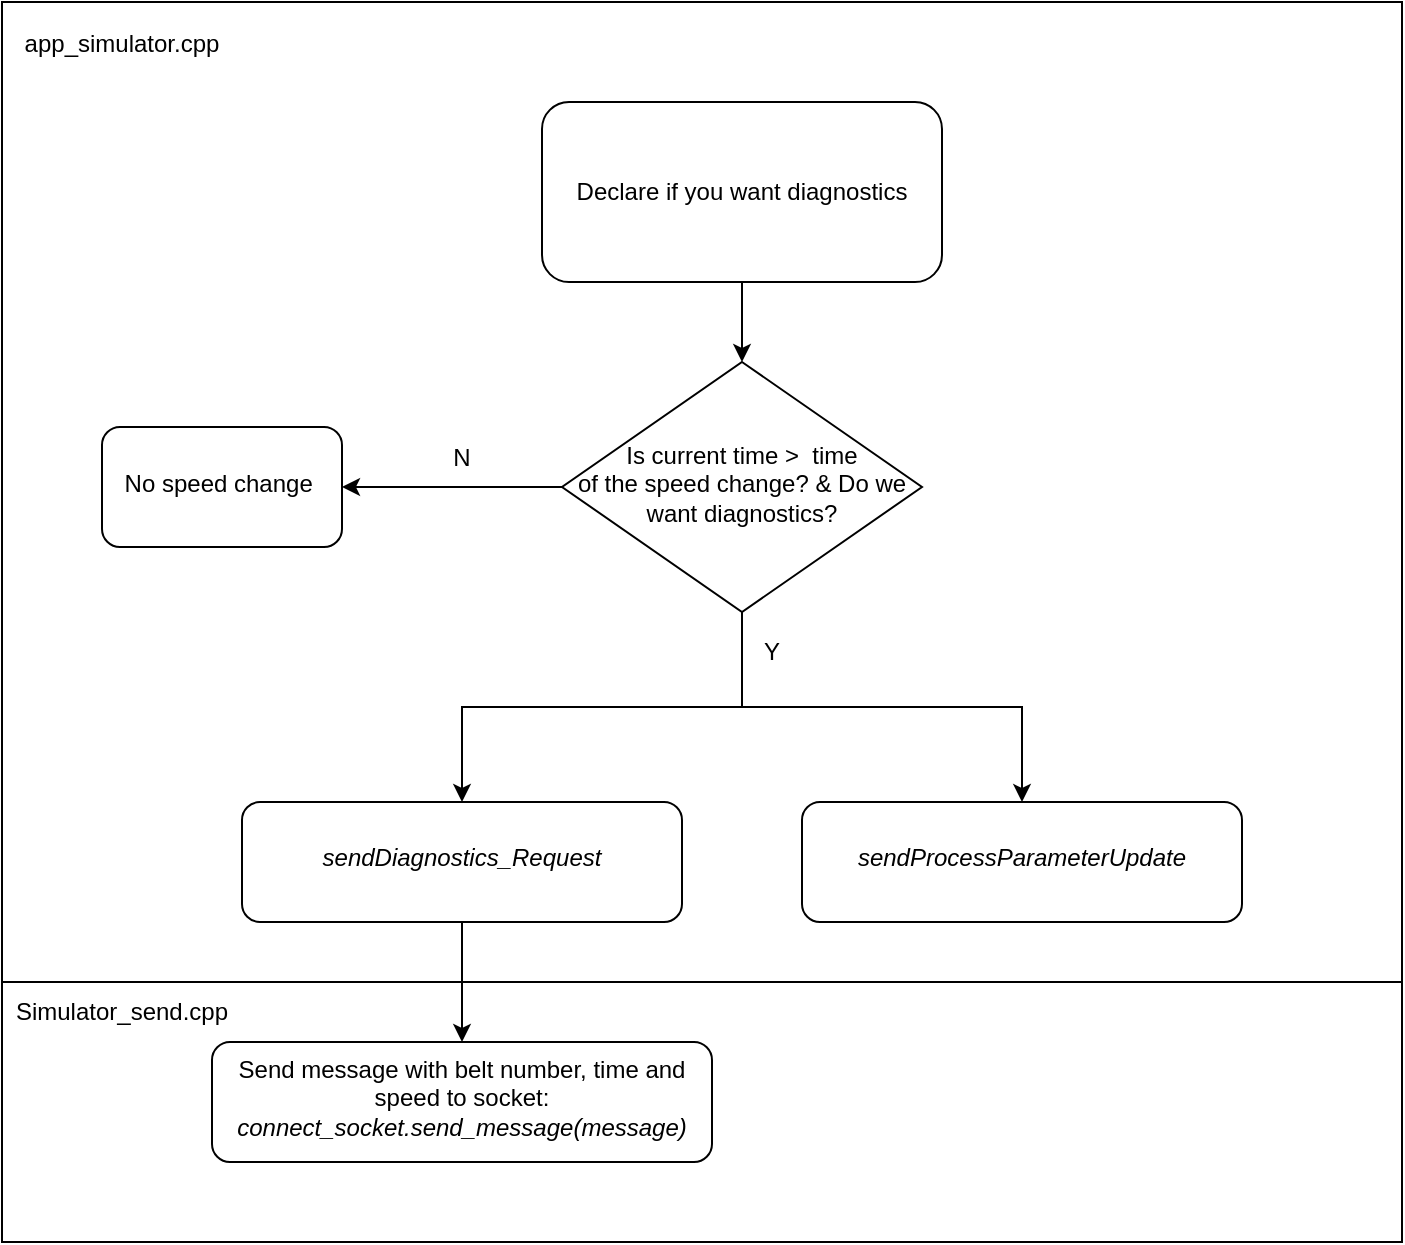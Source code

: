 <mxfile version="18.0.2" type="github">
  <diagram id="6dGspaSZ-LBUG3jmxN4q" name="Page-1">
    <mxGraphModel dx="1221" dy="681" grid="1" gridSize="10" guides="1" tooltips="1" connect="1" arrows="1" fold="1" page="1" pageScale="1" pageWidth="3300" pageHeight="4681" math="0" shadow="0">
      <root>
        <mxCell id="0" />
        <mxCell id="1" parent="0" />
        <mxCell id="nNCJjdia4qGImyiOLjnr-1" value="" style="whiteSpace=wrap;html=1;fillColor=none;" vertex="1" parent="1">
          <mxGeometry x="510" y="80" width="700" height="490" as="geometry" />
        </mxCell>
        <mxCell id="nNCJjdia4qGImyiOLjnr-2" value="" style="edgeStyle=orthogonalEdgeStyle;rounded=0;orthogonalLoop=1;jettySize=auto;html=1;" edge="1" parent="1" source="nNCJjdia4qGImyiOLjnr-3" target="nNCJjdia4qGImyiOLjnr-7">
          <mxGeometry relative="1" as="geometry" />
        </mxCell>
        <mxCell id="nNCJjdia4qGImyiOLjnr-3" value="Declare if you want diagnostics" style="rounded=1;whiteSpace=wrap;html=1;fontSize=12;glass=0;strokeWidth=1;shadow=0;" vertex="1" parent="1">
          <mxGeometry x="780" y="130" width="200" height="90" as="geometry" />
        </mxCell>
        <mxCell id="nNCJjdia4qGImyiOLjnr-4" value="" style="edgeStyle=orthogonalEdgeStyle;rounded=0;orthogonalLoop=1;jettySize=auto;html=1;" edge="1" parent="1" source="nNCJjdia4qGImyiOLjnr-7" target="nNCJjdia4qGImyiOLjnr-8">
          <mxGeometry relative="1" as="geometry" />
        </mxCell>
        <mxCell id="nNCJjdia4qGImyiOLjnr-5" value="" style="edgeStyle=orthogonalEdgeStyle;rounded=0;orthogonalLoop=1;jettySize=auto;html=1;" edge="1" parent="1" source="nNCJjdia4qGImyiOLjnr-7" target="nNCJjdia4qGImyiOLjnr-10">
          <mxGeometry relative="1" as="geometry" />
        </mxCell>
        <mxCell id="nNCJjdia4qGImyiOLjnr-6" style="edgeStyle=orthogonalEdgeStyle;rounded=0;orthogonalLoop=1;jettySize=auto;html=1;" edge="1" parent="1" source="nNCJjdia4qGImyiOLjnr-7" target="nNCJjdia4qGImyiOLjnr-11">
          <mxGeometry relative="1" as="geometry" />
        </mxCell>
        <mxCell id="nNCJjdia4qGImyiOLjnr-7" value="Is current time &amp;gt;&amp;nbsp; time &lt;br&gt;of the speed change? &amp;amp; Do we want diagnostics?" style="rhombus;whiteSpace=wrap;html=1;shadow=0;fontFamily=Helvetica;fontSize=12;align=center;strokeWidth=1;spacing=6;spacingTop=-4;" vertex="1" parent="1">
          <mxGeometry x="790" y="260" width="180" height="125" as="geometry" />
        </mxCell>
        <mxCell id="nNCJjdia4qGImyiOLjnr-8" value="No speed change&amp;nbsp;" style="rounded=1;whiteSpace=wrap;html=1;shadow=0;strokeWidth=1;spacing=6;spacingTop=-4;" vertex="1" parent="1">
          <mxGeometry x="560" y="292.5" width="120" height="60" as="geometry" />
        </mxCell>
        <mxCell id="nNCJjdia4qGImyiOLjnr-9" value="" style="edgeStyle=orthogonalEdgeStyle;rounded=0;orthogonalLoop=1;jettySize=auto;html=1;" edge="1" parent="1" source="nNCJjdia4qGImyiOLjnr-10" target="nNCJjdia4qGImyiOLjnr-12">
          <mxGeometry relative="1" as="geometry" />
        </mxCell>
        <mxCell id="nNCJjdia4qGImyiOLjnr-10" value="&lt;i&gt;sendDiagnostics_Request&lt;/i&gt;" style="rounded=1;whiteSpace=wrap;html=1;shadow=0;strokeWidth=1;spacing=6;spacingTop=-4;" vertex="1" parent="1">
          <mxGeometry x="630" y="480" width="220" height="60" as="geometry" />
        </mxCell>
        <mxCell id="nNCJjdia4qGImyiOLjnr-11" value="&lt;i&gt;sendProcessParameterUpdate&lt;/i&gt;" style="rounded=1;whiteSpace=wrap;html=1;shadow=0;strokeWidth=1;spacing=6;spacingTop=-4;" vertex="1" parent="1">
          <mxGeometry x="910" y="480" width="220" height="60" as="geometry" />
        </mxCell>
        <mxCell id="nNCJjdia4qGImyiOLjnr-12" value="Send message with belt number, time and speed to socket:&lt;br&gt;&lt;i&gt;connect_socket.send_message(message)&lt;/i&gt;" style="rounded=1;whiteSpace=wrap;html=1;shadow=0;strokeWidth=1;spacing=6;spacingTop=-4;" vertex="1" parent="1">
          <mxGeometry x="615" y="600" width="250" height="60" as="geometry" />
        </mxCell>
        <mxCell id="nNCJjdia4qGImyiOLjnr-13" value="app_simulator.cpp" style="text;html=1;strokeColor=none;fillColor=none;align=center;verticalAlign=middle;whiteSpace=wrap;rounded=0;" vertex="1" parent="1">
          <mxGeometry x="540" y="86" width="60" height="30" as="geometry" />
        </mxCell>
        <mxCell id="nNCJjdia4qGImyiOLjnr-14" value="" style="whiteSpace=wrap;html=1;fillColor=none;" vertex="1" parent="1">
          <mxGeometry x="510" y="570" width="700" height="130" as="geometry" />
        </mxCell>
        <mxCell id="nNCJjdia4qGImyiOLjnr-15" value="Simulator_send.cpp" style="text;html=1;strokeColor=none;fillColor=none;align=center;verticalAlign=middle;whiteSpace=wrap;rounded=0;" vertex="1" parent="1">
          <mxGeometry x="540" y="570" width="60" height="30" as="geometry" />
        </mxCell>
        <mxCell id="nNCJjdia4qGImyiOLjnr-16" value="Y" style="text;html=1;strokeColor=none;fillColor=none;align=center;verticalAlign=middle;whiteSpace=wrap;rounded=0;" vertex="1" parent="1">
          <mxGeometry x="865" y="390" width="60" height="30" as="geometry" />
        </mxCell>
        <mxCell id="nNCJjdia4qGImyiOLjnr-17" value="N" style="text;html=1;strokeColor=none;fillColor=none;align=center;verticalAlign=middle;whiteSpace=wrap;rounded=0;" vertex="1" parent="1">
          <mxGeometry x="710" y="292.5" width="60" height="30" as="geometry" />
        </mxCell>
      </root>
    </mxGraphModel>
  </diagram>
</mxfile>
